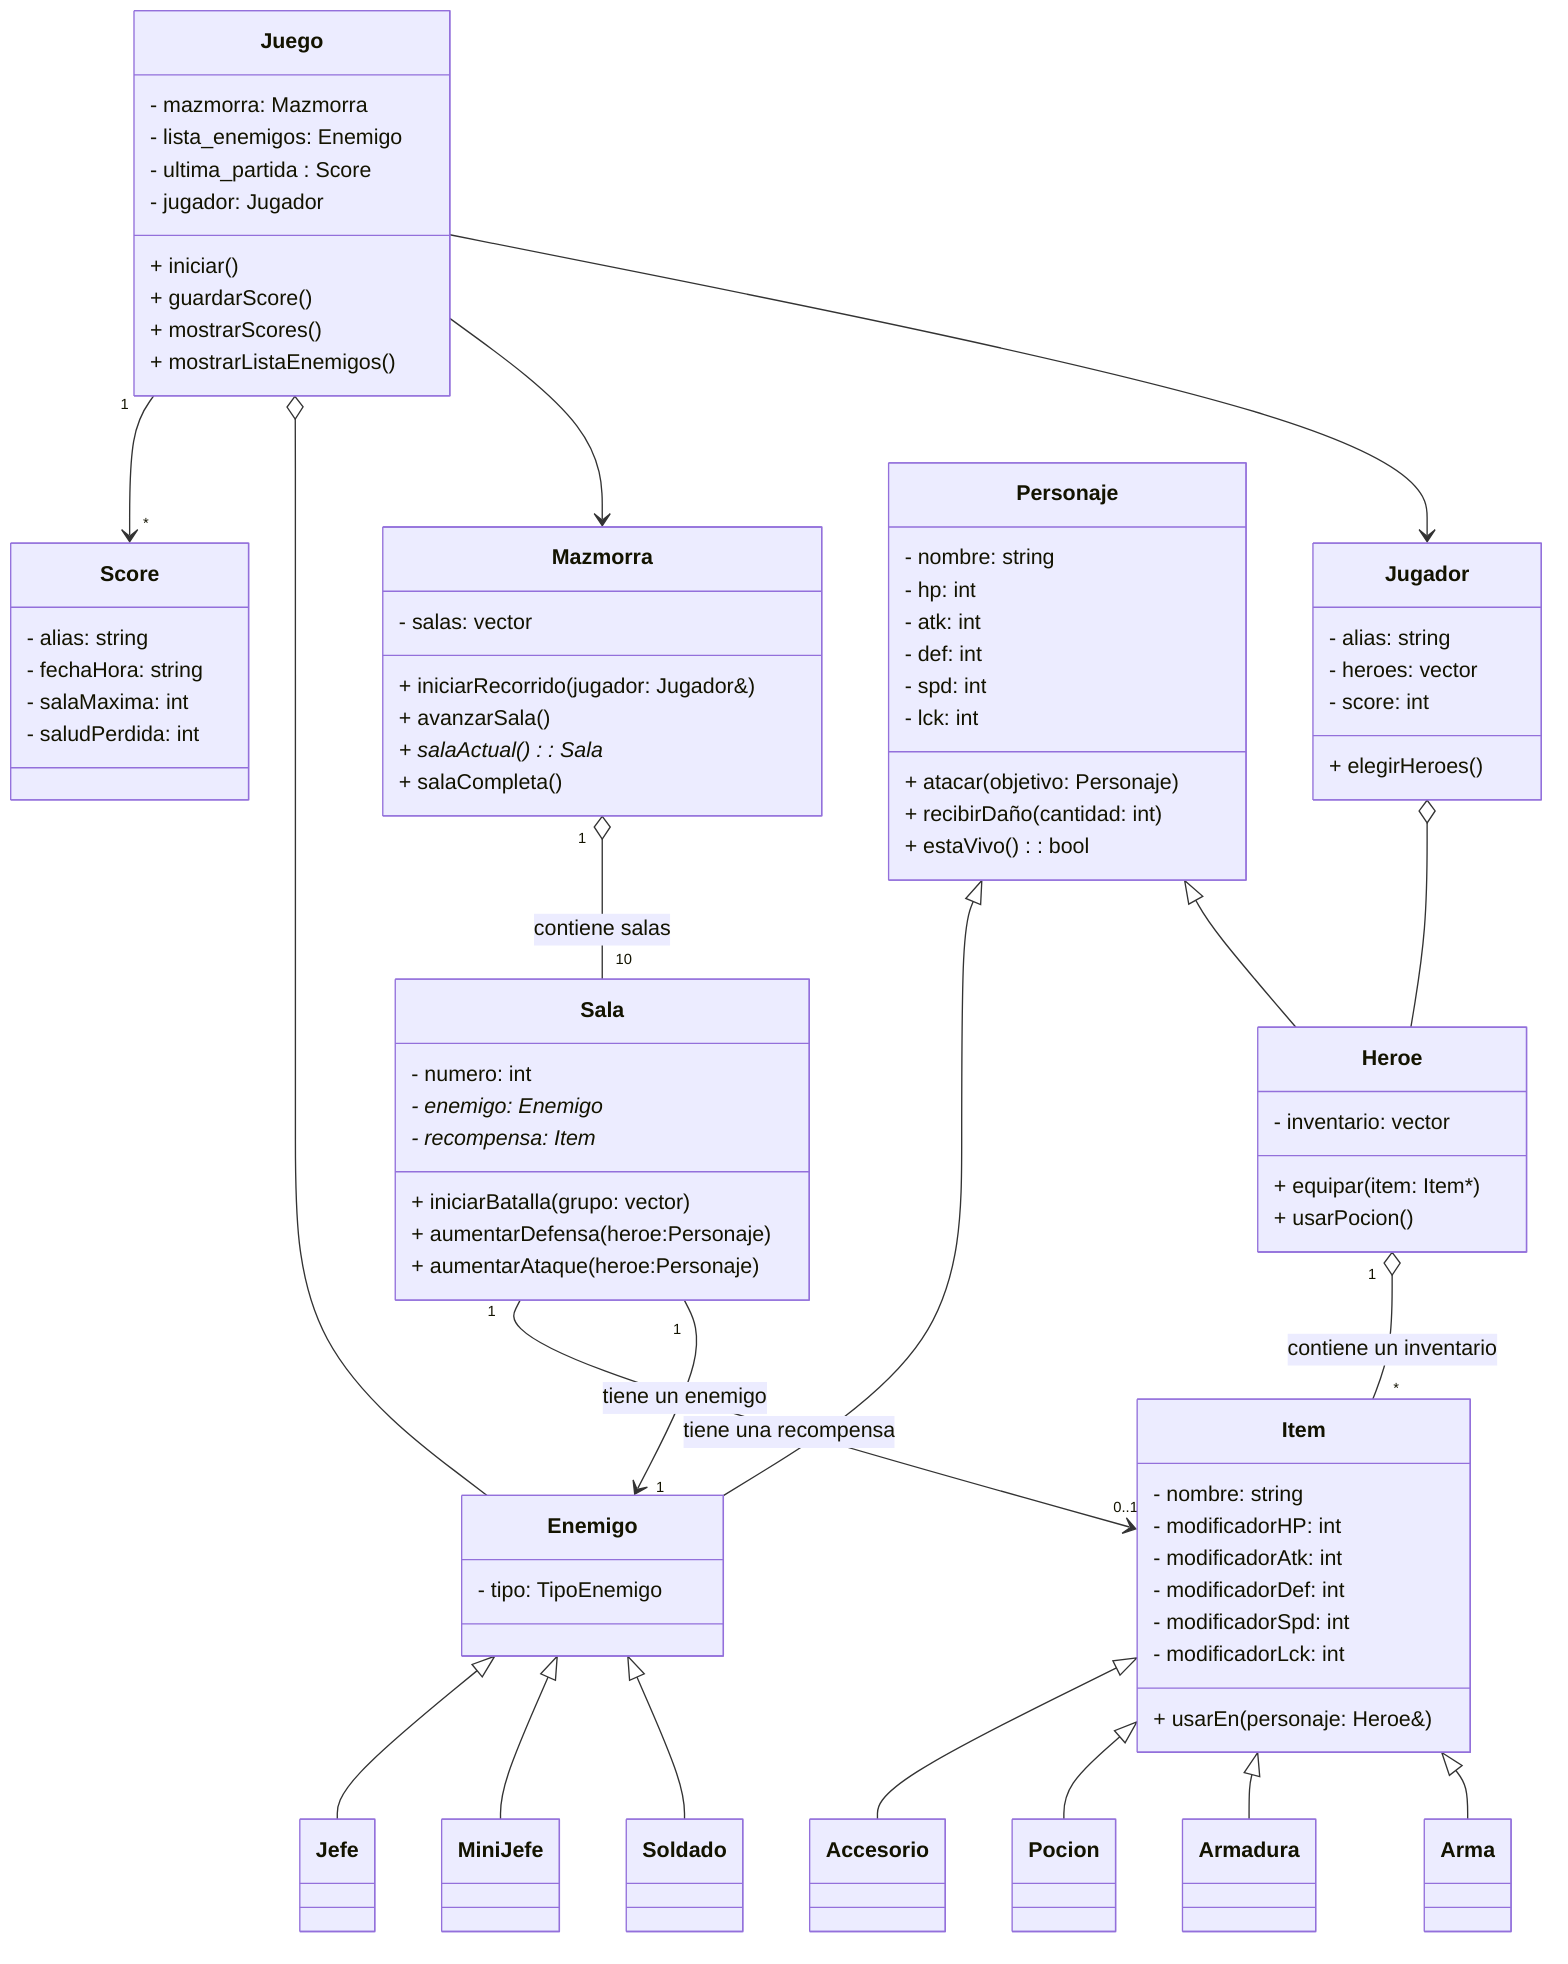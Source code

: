 classDiagram
direction TB
    class Enemigo {
	    - tipo: TipoEnemigo
    }

    class Arma {
    }

    class Armadura {
    }

    class Pocion {
    }

    class Accesorio {
    }

    class Soldado {
    }

    class MiniJefe {
    }

    class Jefe {
    }

    class Mazmorra {
	    - salas: vector
	    + iniciarRecorrido(jugador: Jugador&)
	    + avanzarSala()
	    + salaActual() : Sala*
	    + salaCompleta()
    }

    class Heroe {
	    - inventario: vector
	    + equipar(item: Item*)
	    + usarPocion()
    }

    class Sala {
	    - numero: int
	    - enemigo: Enemigo*
	    - recompensa: Item*
	    + iniciarBatalla(grupo: vector)
	    + aumentarDefensa(heroe:Personaje)
	    + aumentarAtaque(heroe:Personaje)
    }

    class Jugador {
	    - alias: string
	    - heroes: vector
	    - score: int
	    + elegirHeroes()
    }

    class Score {
	    - alias: string
	    - fechaHora: string
	    - salaMaxima: int
	    - saludPerdida: int
    }

    class Personaje {
	    - nombre: string
	    - hp: int
	    - atk: int
	    - def: int
	    - spd: int
	    - lck: int
	    + atacar(objetivo: Personaje)
	    + recibirDaño(cantidad: int)
	    + estaVivo() : bool
    }

    class Juego {
	    - mazmorra: Mazmorra
	    - lista_enemigos: Enemigo
	    - ultima_partida : Score
	    - jugador: Jugador
	    + iniciar()
	    + guardarScore()
	    + mostrarScores()
	    + mostrarListaEnemigos()
    }

    class Item {
	    - nombre: string
	    - modificadorHP: int
	    - modificadorAtk: int
	    - modificadorDef: int
	    - modificadorSpd: int
	    - modificadorLck: int
	    + usarEn(personaje: Heroe&)
    }

    Personaje <|-- Heroe
    Personaje <|-- Enemigo
    Item <|-- Arma
    Item <|-- Armadura
    Item <|-- Pocion
    Item <|-- Accesorio
    Heroe "1" o-- "*" Item : contiene un inventario
    Mazmorra "1" o-- "10" Sala : contiene salas
    Sala "1" --> "1" Enemigo : tiene un enemigo
    Sala "1" --> "0..1" Item : tiene una recompensa
    Enemigo <|-- Soldado
    Enemigo <|-- MiniJefe
    Enemigo <|-- Jefe
    Juego --> Jugador
    Juego --> Mazmorra
    Juego o-- Enemigo
    Jugador o-- Heroe
    Juego "1" --> "*" Score